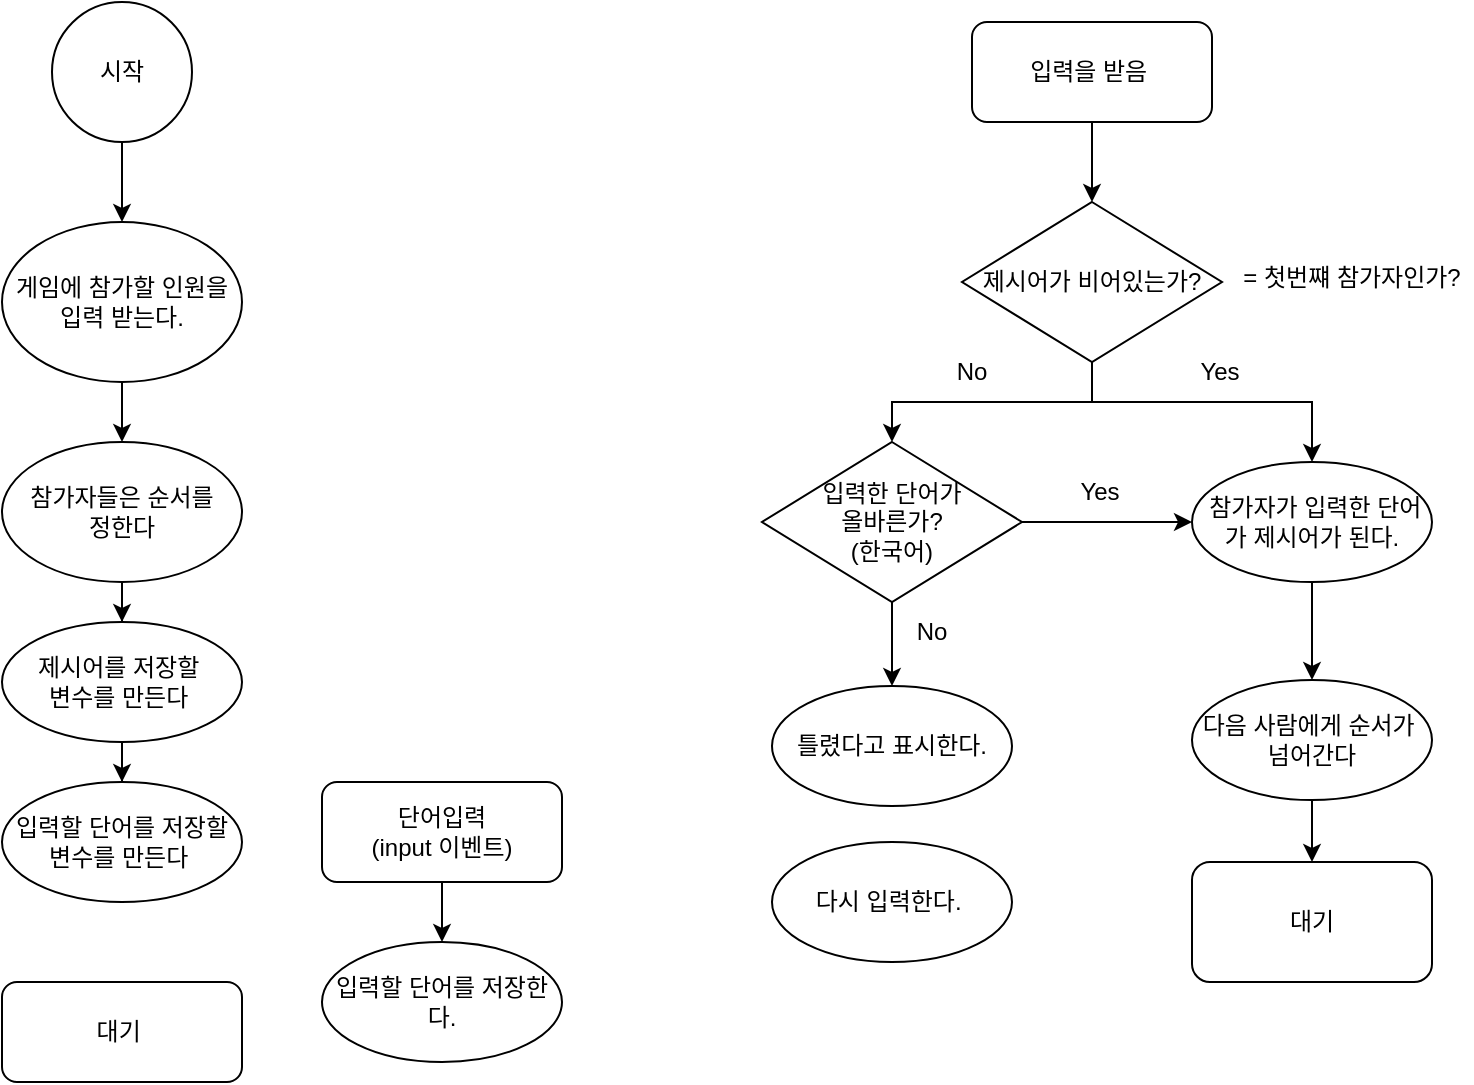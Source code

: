 <mxfile version="20.4.0" type="github"><diagram id="9sk7CrpRjdu8HZ1wEsa9" name="페이지-1"><mxGraphModel dx="561" dy="559" grid="1" gridSize="10" guides="1" tooltips="1" connect="1" arrows="1" fold="1" page="1" pageScale="1" pageWidth="827" pageHeight="1169" math="0" shadow="0"><root><mxCell id="0"/><mxCell id="1" parent="0"/><mxCell id="KWVSw-DCqKDMipvXLwRH-12" value="" style="edgeStyle=orthogonalEdgeStyle;rounded=0;orthogonalLoop=1;jettySize=auto;html=1;" edge="1" parent="1" source="KWVSw-DCqKDMipvXLwRH-4" target="KWVSw-DCqKDMipvXLwRH-8"><mxGeometry relative="1" as="geometry"/></mxCell><mxCell id="KWVSw-DCqKDMipvXLwRH-4" value="&amp;nbsp;시작&amp;nbsp;" style="ellipse;whiteSpace=wrap;html=1;aspect=fixed;" vertex="1" parent="1"><mxGeometry x="45" y="10" width="70" height="70" as="geometry"/></mxCell><mxCell id="KWVSw-DCqKDMipvXLwRH-13" value="" style="edgeStyle=orthogonalEdgeStyle;rounded=0;orthogonalLoop=1;jettySize=auto;html=1;" edge="1" parent="1" source="KWVSw-DCqKDMipvXLwRH-8" target="KWVSw-DCqKDMipvXLwRH-9"><mxGeometry relative="1" as="geometry"/></mxCell><mxCell id="KWVSw-DCqKDMipvXLwRH-8" value="&amp;nbsp;게임에 참가할 인원을&amp;nbsp;&lt;br&gt;&amp;nbsp;입력 받는다.&amp;nbsp;" style="ellipse;whiteSpace=wrap;html=1;" vertex="1" parent="1"><mxGeometry x="20" y="120" width="120" height="80" as="geometry"/></mxCell><mxCell id="KWVSw-DCqKDMipvXLwRH-41" value="" style="edgeStyle=orthogonalEdgeStyle;rounded=0;orthogonalLoop=1;jettySize=auto;html=1;" edge="1" parent="1" source="KWVSw-DCqKDMipvXLwRH-9" target="KWVSw-DCqKDMipvXLwRH-40"><mxGeometry relative="1" as="geometry"/></mxCell><mxCell id="KWVSw-DCqKDMipvXLwRH-9" value="참가자들은 순서를&lt;br&gt;정한다" style="ellipse;whiteSpace=wrap;html=1;" vertex="1" parent="1"><mxGeometry x="20" y="230" width="120" height="70" as="geometry"/></mxCell><mxCell id="KWVSw-DCqKDMipvXLwRH-14" value="대기&amp;nbsp;" style="rounded=1;whiteSpace=wrap;html=1;" vertex="1" parent="1"><mxGeometry x="20" y="500" width="120" height="50" as="geometry"/></mxCell><mxCell id="KWVSw-DCqKDMipvXLwRH-20" value="" style="edgeStyle=orthogonalEdgeStyle;rounded=0;orthogonalLoop=1;jettySize=auto;html=1;" edge="1" parent="1" source="KWVSw-DCqKDMipvXLwRH-15" target="KWVSw-DCqKDMipvXLwRH-19"><mxGeometry relative="1" as="geometry"/></mxCell><mxCell id="KWVSw-DCqKDMipvXLwRH-15" value="입력을 받음&amp;nbsp;" style="rounded=1;whiteSpace=wrap;html=1;" vertex="1" parent="1"><mxGeometry x="505" y="20" width="120" height="50" as="geometry"/></mxCell><mxCell id="KWVSw-DCqKDMipvXLwRH-22" value="" style="edgeStyle=orthogonalEdgeStyle;rounded=0;orthogonalLoop=1;jettySize=auto;html=1;" edge="1" parent="1" source="KWVSw-DCqKDMipvXLwRH-19"><mxGeometry relative="1" as="geometry"><mxPoint x="465" y="230" as="targetPoint"/><Array as="points"><mxPoint x="565" y="210"/><mxPoint x="465" y="210"/></Array></mxGeometry></mxCell><mxCell id="KWVSw-DCqKDMipvXLwRH-24" value="" style="edgeStyle=orthogonalEdgeStyle;rounded=0;orthogonalLoop=1;jettySize=auto;html=1;entryX=0.5;entryY=0;entryDx=0;entryDy=0;" edge="1" parent="1" source="KWVSw-DCqKDMipvXLwRH-19" target="KWVSw-DCqKDMipvXLwRH-23"><mxGeometry relative="1" as="geometry"><mxPoint x="675" y="210" as="targetPoint"/><Array as="points"><mxPoint x="565" y="210"/><mxPoint x="675" y="210"/></Array></mxGeometry></mxCell><mxCell id="KWVSw-DCqKDMipvXLwRH-19" value="제시어가 비어있는가?" style="rhombus;whiteSpace=wrap;html=1;" vertex="1" parent="1"><mxGeometry x="500" y="110" width="130" height="80" as="geometry"/></mxCell><mxCell id="KWVSw-DCqKDMipvXLwRH-28" value="" style="edgeStyle=orthogonalEdgeStyle;rounded=0;orthogonalLoop=1;jettySize=auto;html=1;" edge="1" parent="1" source="KWVSw-DCqKDMipvXLwRH-23" target="KWVSw-DCqKDMipvXLwRH-27"><mxGeometry relative="1" as="geometry"/></mxCell><mxCell id="KWVSw-DCqKDMipvXLwRH-23" value="&amp;nbsp;참가자가 입력한 단어가 제시어가 된다." style="ellipse;whiteSpace=wrap;html=1;" vertex="1" parent="1"><mxGeometry x="615" y="240" width="120" height="60" as="geometry"/></mxCell><mxCell id="KWVSw-DCqKDMipvXLwRH-25" value="Yes" style="text;html=1;strokeColor=none;fillColor=none;align=center;verticalAlign=middle;whiteSpace=wrap;rounded=0;" vertex="1" parent="1"><mxGeometry x="599" y="180" width="60" height="30" as="geometry"/></mxCell><mxCell id="KWVSw-DCqKDMipvXLwRH-26" value="No" style="text;html=1;strokeColor=none;fillColor=none;align=center;verticalAlign=middle;whiteSpace=wrap;rounded=0;" vertex="1" parent="1"><mxGeometry x="475" y="180" width="60" height="30" as="geometry"/></mxCell><mxCell id="KWVSw-DCqKDMipvXLwRH-37" value="" style="edgeStyle=orthogonalEdgeStyle;rounded=0;orthogonalLoop=1;jettySize=auto;html=1;" edge="1" parent="1" source="KWVSw-DCqKDMipvXLwRH-27" target="KWVSw-DCqKDMipvXLwRH-36"><mxGeometry relative="1" as="geometry"/></mxCell><mxCell id="KWVSw-DCqKDMipvXLwRH-27" value="다음 사람에게 순서가&amp;nbsp;&lt;br&gt;넘어간다" style="ellipse;whiteSpace=wrap;html=1;" vertex="1" parent="1"><mxGeometry x="615" y="349" width="120" height="60" as="geometry"/></mxCell><mxCell id="KWVSw-DCqKDMipvXLwRH-30" value="" style="edgeStyle=orthogonalEdgeStyle;rounded=0;orthogonalLoop=1;jettySize=auto;html=1;" edge="1" parent="1" source="KWVSw-DCqKDMipvXLwRH-29" target="KWVSw-DCqKDMipvXLwRH-23"><mxGeometry relative="1" as="geometry"/></mxCell><mxCell id="KWVSw-DCqKDMipvXLwRH-34" value="" style="edgeStyle=orthogonalEdgeStyle;rounded=0;orthogonalLoop=1;jettySize=auto;html=1;" edge="1" parent="1" source="KWVSw-DCqKDMipvXLwRH-29" target="KWVSw-DCqKDMipvXLwRH-33"><mxGeometry relative="1" as="geometry"/></mxCell><mxCell id="KWVSw-DCqKDMipvXLwRH-29" value="입력한 단어가&lt;br&gt;올바른가?&lt;br&gt;(한국어)" style="rhombus;whiteSpace=wrap;html=1;" vertex="1" parent="1"><mxGeometry x="400" y="230" width="130" height="80" as="geometry"/></mxCell><mxCell id="KWVSw-DCqKDMipvXLwRH-31" value="Yes" style="text;html=1;strokeColor=none;fillColor=none;align=center;verticalAlign=middle;whiteSpace=wrap;rounded=0;" vertex="1" parent="1"><mxGeometry x="539" y="240" width="60" height="30" as="geometry"/></mxCell><mxCell id="KWVSw-DCqKDMipvXLwRH-32" value="No" style="text;html=1;strokeColor=none;fillColor=none;align=center;verticalAlign=middle;whiteSpace=wrap;rounded=0;" vertex="1" parent="1"><mxGeometry x="455" y="310" width="60" height="30" as="geometry"/></mxCell><mxCell id="KWVSw-DCqKDMipvXLwRH-33" value="틀렸다고 표시한다." style="ellipse;whiteSpace=wrap;html=1;" vertex="1" parent="1"><mxGeometry x="405" y="352" width="120" height="60" as="geometry"/></mxCell><mxCell id="KWVSw-DCqKDMipvXLwRH-35" value="다시 입력한다.&amp;nbsp;" style="ellipse;whiteSpace=wrap;html=1;" vertex="1" parent="1"><mxGeometry x="405" y="430" width="120" height="60" as="geometry"/></mxCell><mxCell id="KWVSw-DCqKDMipvXLwRH-36" value="대기" style="rounded=1;whiteSpace=wrap;html=1;" vertex="1" parent="1"><mxGeometry x="615" y="440" width="120" height="60" as="geometry"/></mxCell><mxCell id="KWVSw-DCqKDMipvXLwRH-38" value="= 첫번쨰 참가자인가?" style="text;html=1;strokeColor=none;fillColor=none;align=center;verticalAlign=middle;whiteSpace=wrap;rounded=0;" vertex="1" parent="1"><mxGeometry x="635" y="135" width="120" height="25" as="geometry"/></mxCell><mxCell id="KWVSw-DCqKDMipvXLwRH-44" value="" style="edgeStyle=orthogonalEdgeStyle;rounded=0;orthogonalLoop=1;jettySize=auto;html=1;" edge="1" parent="1" source="KWVSw-DCqKDMipvXLwRH-40" target="KWVSw-DCqKDMipvXLwRH-43"><mxGeometry relative="1" as="geometry"/></mxCell><mxCell id="KWVSw-DCqKDMipvXLwRH-40" value="제시어를 저장할&amp;nbsp;&lt;br&gt;변수를 만든다&amp;nbsp;" style="ellipse;whiteSpace=wrap;html=1;" vertex="1" parent="1"><mxGeometry x="20" y="320" width="120" height="60" as="geometry"/></mxCell><mxCell id="KWVSw-DCqKDMipvXLwRH-43" value="입력할 단어를 저장할&lt;br&gt;변수를 만든다&amp;nbsp;" style="ellipse;whiteSpace=wrap;html=1;" vertex="1" parent="1"><mxGeometry x="20" y="400" width="120" height="60" as="geometry"/></mxCell><mxCell id="KWVSw-DCqKDMipvXLwRH-47" value="" style="edgeStyle=orthogonalEdgeStyle;rounded=0;orthogonalLoop=1;jettySize=auto;html=1;" edge="1" parent="1" source="KWVSw-DCqKDMipvXLwRH-45" target="KWVSw-DCqKDMipvXLwRH-46"><mxGeometry relative="1" as="geometry"/></mxCell><mxCell id="KWVSw-DCqKDMipvXLwRH-45" value="단어입력&lt;br&gt;(input 이벤트)" style="rounded=1;whiteSpace=wrap;html=1;" vertex="1" parent="1"><mxGeometry x="180" y="400" width="120" height="50" as="geometry"/></mxCell><mxCell id="KWVSw-DCqKDMipvXLwRH-46" value="입력할 단어를 저장한다." style="ellipse;whiteSpace=wrap;html=1;rounded=1;" vertex="1" parent="1"><mxGeometry x="180" y="480" width="120" height="60" as="geometry"/></mxCell></root></mxGraphModel></diagram></mxfile>